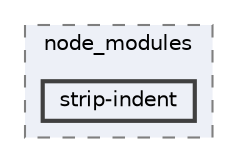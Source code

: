 digraph "pkiclassroomrescheduler/src/main/frontend/node_modules/strip-indent"
{
 // LATEX_PDF_SIZE
  bgcolor="transparent";
  edge [fontname=Helvetica,fontsize=10,labelfontname=Helvetica,labelfontsize=10];
  node [fontname=Helvetica,fontsize=10,shape=box,height=0.2,width=0.4];
  compound=true
  subgraph clusterdir_72953eda66ccb3a2722c28e1c3e6c23b {
    graph [ bgcolor="#edf0f7", pencolor="grey50", label="node_modules", fontname=Helvetica,fontsize=10 style="filled,dashed", URL="dir_72953eda66ccb3a2722c28e1c3e6c23b.html",tooltip=""]
  dir_c5e41bcac70caefdee3ca106565c5fed [label="strip-indent", fillcolor="#edf0f7", color="grey25", style="filled,bold", URL="dir_c5e41bcac70caefdee3ca106565c5fed.html",tooltip=""];
  }
}
